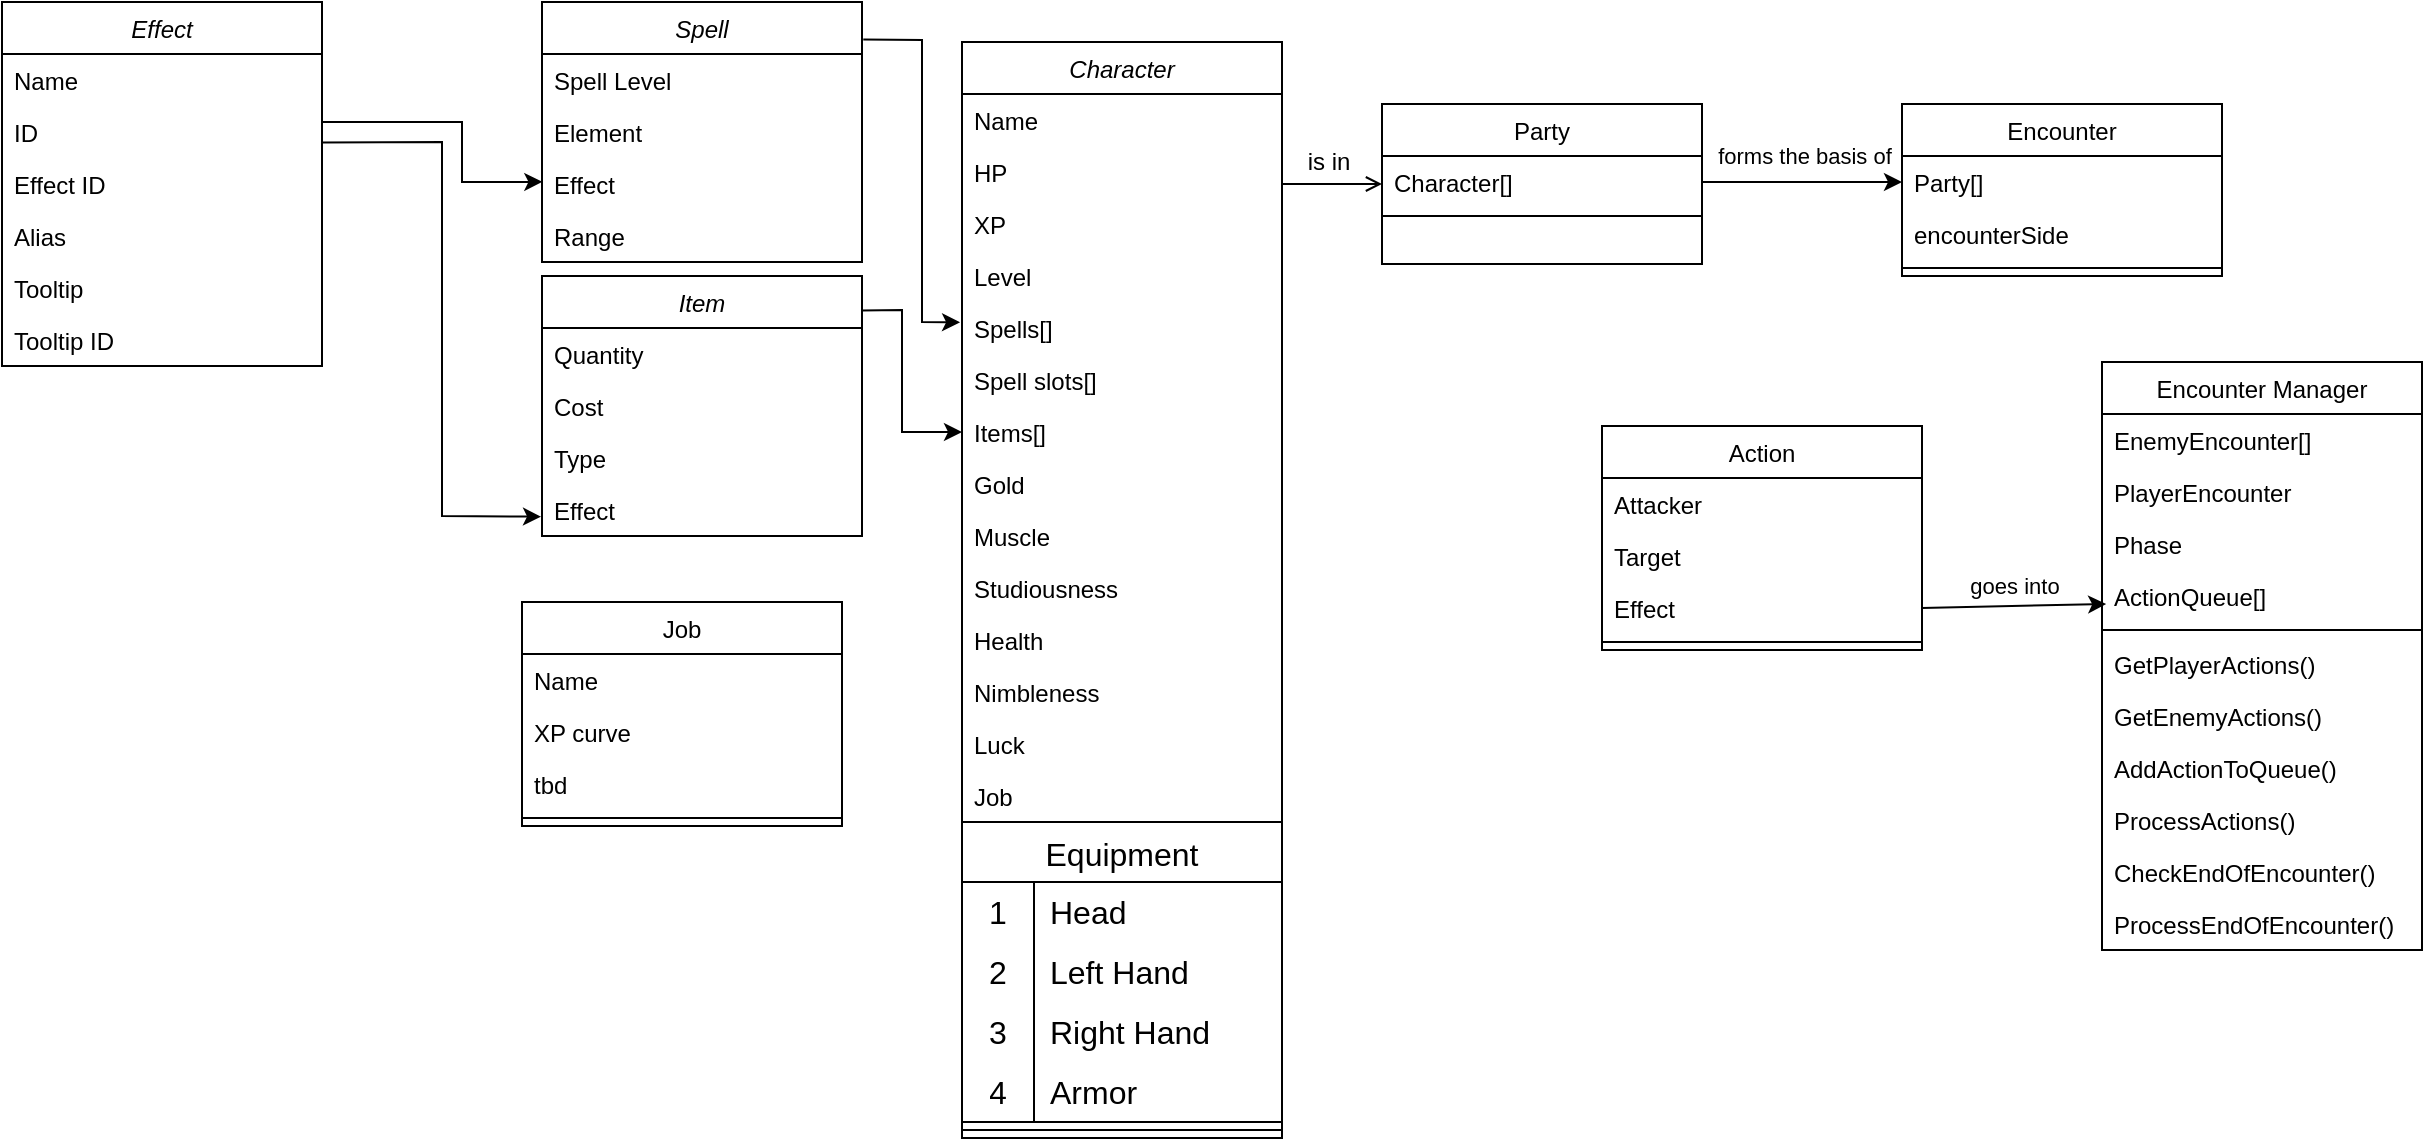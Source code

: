 <mxfile version="23.0.2" type="github">
  <diagram id="C5RBs43oDa-KdzZeNtuy" name="Page-1">
    <mxGraphModel dx="1434" dy="747" grid="1" gridSize="10" guides="1" tooltips="1" connect="1" arrows="1" fold="1" page="1" pageScale="1" pageWidth="1169" pageHeight="827" math="0" shadow="0">
      <root>
        <mxCell id="WIyWlLk6GJQsqaUBKTNV-0" />
        <mxCell id="WIyWlLk6GJQsqaUBKTNV-1" parent="WIyWlLk6GJQsqaUBKTNV-0" />
        <mxCell id="zkfFHV4jXpPFQw0GAbJ--0" value="Character" style="swimlane;fontStyle=2;align=center;verticalAlign=top;childLayout=stackLayout;horizontal=1;startSize=26;horizontalStack=0;resizeParent=1;resizeLast=0;collapsible=1;marginBottom=0;rounded=0;shadow=0;strokeWidth=1;" parent="WIyWlLk6GJQsqaUBKTNV-1" vertex="1">
          <mxGeometry x="570" y="60" width="160" height="548" as="geometry">
            <mxRectangle x="230" y="140" width="160" height="26" as="alternateBounds" />
          </mxGeometry>
        </mxCell>
        <mxCell id="zkfFHV4jXpPFQw0GAbJ--1" value="Name" style="text;align=left;verticalAlign=top;spacingLeft=4;spacingRight=4;overflow=hidden;rotatable=0;points=[[0,0.5],[1,0.5]];portConstraint=eastwest;" parent="zkfFHV4jXpPFQw0GAbJ--0" vertex="1">
          <mxGeometry y="26" width="160" height="26" as="geometry" />
        </mxCell>
        <mxCell id="zkfFHV4jXpPFQw0GAbJ--3" value="HP" style="text;align=left;verticalAlign=top;spacingLeft=4;spacingRight=4;overflow=hidden;rotatable=0;points=[[0,0.5],[1,0.5]];portConstraint=eastwest;rounded=0;shadow=0;html=0;" parent="zkfFHV4jXpPFQw0GAbJ--0" vertex="1">
          <mxGeometry y="52" width="160" height="26" as="geometry" />
        </mxCell>
        <mxCell id="s6peUfzYlRtZKPLBhTE2-12" value="XP" style="text;align=left;verticalAlign=top;spacingLeft=4;spacingRight=4;overflow=hidden;rotatable=0;points=[[0,0.5],[1,0.5]];portConstraint=eastwest;rounded=0;shadow=0;html=0;" parent="zkfFHV4jXpPFQw0GAbJ--0" vertex="1">
          <mxGeometry y="78" width="160" height="26" as="geometry" />
        </mxCell>
        <mxCell id="s6peUfzYlRtZKPLBhTE2-13" value="Level&#xa;" style="text;align=left;verticalAlign=top;spacingLeft=4;spacingRight=4;overflow=hidden;rotatable=0;points=[[0,0.5],[1,0.5]];portConstraint=eastwest;rounded=0;shadow=0;html=0;" parent="zkfFHV4jXpPFQw0GAbJ--0" vertex="1">
          <mxGeometry y="104" width="160" height="26" as="geometry" />
        </mxCell>
        <mxCell id="s6peUfzYlRtZKPLBhTE2-15" value="Spells[]" style="text;align=left;verticalAlign=top;spacingLeft=4;spacingRight=4;overflow=hidden;rotatable=0;points=[[0,0.5],[1,0.5]];portConstraint=eastwest;rounded=0;shadow=0;html=0;" parent="zkfFHV4jXpPFQw0GAbJ--0" vertex="1">
          <mxGeometry y="130" width="160" height="26" as="geometry" />
        </mxCell>
        <mxCell id="s6peUfzYlRtZKPLBhTE2-16" value="Spell slots[]" style="text;align=left;verticalAlign=top;spacingLeft=4;spacingRight=4;overflow=hidden;rotatable=0;points=[[0,0.5],[1,0.5]];portConstraint=eastwest;rounded=0;shadow=0;html=0;" parent="zkfFHV4jXpPFQw0GAbJ--0" vertex="1">
          <mxGeometry y="156" width="160" height="26" as="geometry" />
        </mxCell>
        <mxCell id="s6peUfzYlRtZKPLBhTE2-1" value="Items[]" style="text;align=left;verticalAlign=top;spacingLeft=4;spacingRight=4;overflow=hidden;rotatable=0;points=[[0,0.5],[1,0.5]];portConstraint=eastwest;rounded=0;shadow=0;html=0;" parent="zkfFHV4jXpPFQw0GAbJ--0" vertex="1">
          <mxGeometry y="182" width="160" height="26" as="geometry" />
        </mxCell>
        <mxCell id="vb6jrs5IUjTv4NliVe9F-82" value="Gold" style="text;align=left;verticalAlign=top;spacingLeft=4;spacingRight=4;overflow=hidden;rotatable=0;points=[[0,0.5],[1,0.5]];portConstraint=eastwest;rounded=0;shadow=0;html=0;" vertex="1" parent="zkfFHV4jXpPFQw0GAbJ--0">
          <mxGeometry y="208" width="160" height="26" as="geometry" />
        </mxCell>
        <mxCell id="s6peUfzYlRtZKPLBhTE2-17" value="Muscle" style="text;align=left;verticalAlign=top;spacingLeft=4;spacingRight=4;overflow=hidden;rotatable=0;points=[[0,0.5],[1,0.5]];portConstraint=eastwest;rounded=0;shadow=0;html=0;" parent="zkfFHV4jXpPFQw0GAbJ--0" vertex="1">
          <mxGeometry y="234" width="160" height="26" as="geometry" />
        </mxCell>
        <mxCell id="s6peUfzYlRtZKPLBhTE2-18" value="Studiousness" style="text;align=left;verticalAlign=top;spacingLeft=4;spacingRight=4;overflow=hidden;rotatable=0;points=[[0,0.5],[1,0.5]];portConstraint=eastwest;rounded=0;shadow=0;html=0;" parent="zkfFHV4jXpPFQw0GAbJ--0" vertex="1">
          <mxGeometry y="260" width="160" height="26" as="geometry" />
        </mxCell>
        <mxCell id="s6peUfzYlRtZKPLBhTE2-19" value="Health" style="text;align=left;verticalAlign=top;spacingLeft=4;spacingRight=4;overflow=hidden;rotatable=0;points=[[0,0.5],[1,0.5]];portConstraint=eastwest;rounded=0;shadow=0;html=0;" parent="zkfFHV4jXpPFQw0GAbJ--0" vertex="1">
          <mxGeometry y="286" width="160" height="26" as="geometry" />
        </mxCell>
        <mxCell id="vb6jrs5IUjTv4NliVe9F-0" value="Nimbleness" style="text;align=left;verticalAlign=top;spacingLeft=4;spacingRight=4;overflow=hidden;rotatable=0;points=[[0,0.5],[1,0.5]];portConstraint=eastwest;rounded=0;shadow=0;html=0;" vertex="1" parent="zkfFHV4jXpPFQw0GAbJ--0">
          <mxGeometry y="312" width="160" height="26" as="geometry" />
        </mxCell>
        <mxCell id="vb6jrs5IUjTv4NliVe9F-84" value="Luck" style="text;align=left;verticalAlign=top;spacingLeft=4;spacingRight=4;overflow=hidden;rotatable=0;points=[[0,0.5],[1,0.5]];portConstraint=eastwest;rounded=0;shadow=0;html=0;" vertex="1" parent="zkfFHV4jXpPFQw0GAbJ--0">
          <mxGeometry y="338" width="160" height="26" as="geometry" />
        </mxCell>
        <mxCell id="vb6jrs5IUjTv4NliVe9F-85" value="Job" style="text;align=left;verticalAlign=top;spacingLeft=4;spacingRight=4;overflow=hidden;rotatable=0;points=[[0,0.5],[1,0.5]];portConstraint=eastwest;rounded=0;shadow=0;html=0;" vertex="1" parent="zkfFHV4jXpPFQw0GAbJ--0">
          <mxGeometry y="364" width="160" height="26" as="geometry" />
        </mxCell>
        <mxCell id="vb6jrs5IUjTv4NliVe9F-31" value="Equipment" style="shape=table;startSize=30;container=1;collapsible=0;childLayout=tableLayout;fixedRows=1;rowLines=0;fontStyle=0;strokeColor=default;fontSize=16;" vertex="1" parent="zkfFHV4jXpPFQw0GAbJ--0">
          <mxGeometry y="390" width="160" height="150" as="geometry" />
        </mxCell>
        <mxCell id="vb6jrs5IUjTv4NliVe9F-32" value="" style="shape=tableRow;horizontal=0;startSize=0;swimlaneHead=0;swimlaneBody=0;top=0;left=0;bottom=0;right=0;collapsible=0;dropTarget=0;fillColor=none;points=[[0,0.5],[1,0.5]];portConstraint=eastwest;strokeColor=inherit;fontSize=16;" vertex="1" parent="vb6jrs5IUjTv4NliVe9F-31">
          <mxGeometry y="30" width="160" height="30" as="geometry" />
        </mxCell>
        <mxCell id="vb6jrs5IUjTv4NliVe9F-33" value="1" style="shape=partialRectangle;html=1;whiteSpace=wrap;connectable=0;fillColor=none;top=0;left=0;bottom=0;right=0;overflow=hidden;pointerEvents=1;strokeColor=inherit;fontSize=16;" vertex="1" parent="vb6jrs5IUjTv4NliVe9F-32">
          <mxGeometry width="36" height="30" as="geometry">
            <mxRectangle width="36" height="30" as="alternateBounds" />
          </mxGeometry>
        </mxCell>
        <mxCell id="vb6jrs5IUjTv4NliVe9F-34" value="Head" style="shape=partialRectangle;html=1;whiteSpace=wrap;connectable=0;fillColor=none;top=0;left=0;bottom=0;right=0;align=left;spacingLeft=6;overflow=hidden;strokeColor=inherit;fontSize=16;" vertex="1" parent="vb6jrs5IUjTv4NliVe9F-32">
          <mxGeometry x="36" width="124" height="30" as="geometry">
            <mxRectangle width="124" height="30" as="alternateBounds" />
          </mxGeometry>
        </mxCell>
        <mxCell id="vb6jrs5IUjTv4NliVe9F-35" value="" style="shape=tableRow;horizontal=0;startSize=0;swimlaneHead=0;swimlaneBody=0;top=0;left=0;bottom=0;right=0;collapsible=0;dropTarget=0;fillColor=none;points=[[0,0.5],[1,0.5]];portConstraint=eastwest;strokeColor=inherit;fontSize=16;" vertex="1" parent="vb6jrs5IUjTv4NliVe9F-31">
          <mxGeometry y="60" width="160" height="30" as="geometry" />
        </mxCell>
        <mxCell id="vb6jrs5IUjTv4NliVe9F-36" value="2" style="shape=partialRectangle;html=1;whiteSpace=wrap;connectable=0;fillColor=none;top=0;left=0;bottom=0;right=0;overflow=hidden;strokeColor=inherit;fontSize=16;" vertex="1" parent="vb6jrs5IUjTv4NliVe9F-35">
          <mxGeometry width="36" height="30" as="geometry">
            <mxRectangle width="36" height="30" as="alternateBounds" />
          </mxGeometry>
        </mxCell>
        <mxCell id="vb6jrs5IUjTv4NliVe9F-37" value="Left Hand" style="shape=partialRectangle;html=1;whiteSpace=wrap;connectable=0;fillColor=none;top=0;left=0;bottom=0;right=0;align=left;spacingLeft=6;overflow=hidden;strokeColor=inherit;fontSize=16;" vertex="1" parent="vb6jrs5IUjTv4NliVe9F-35">
          <mxGeometry x="36" width="124" height="30" as="geometry">
            <mxRectangle width="124" height="30" as="alternateBounds" />
          </mxGeometry>
        </mxCell>
        <mxCell id="vb6jrs5IUjTv4NliVe9F-38" value="" style="shape=tableRow;horizontal=0;startSize=0;swimlaneHead=0;swimlaneBody=0;top=0;left=0;bottom=0;right=0;collapsible=0;dropTarget=0;fillColor=none;points=[[0,0.5],[1,0.5]];portConstraint=eastwest;strokeColor=inherit;fontSize=16;" vertex="1" parent="vb6jrs5IUjTv4NliVe9F-31">
          <mxGeometry y="90" width="160" height="30" as="geometry" />
        </mxCell>
        <mxCell id="vb6jrs5IUjTv4NliVe9F-39" value="3" style="shape=partialRectangle;html=1;whiteSpace=wrap;connectable=0;fillColor=none;top=0;left=0;bottom=0;right=0;overflow=hidden;strokeColor=inherit;fontSize=16;" vertex="1" parent="vb6jrs5IUjTv4NliVe9F-38">
          <mxGeometry width="36" height="30" as="geometry">
            <mxRectangle width="36" height="30" as="alternateBounds" />
          </mxGeometry>
        </mxCell>
        <mxCell id="vb6jrs5IUjTv4NliVe9F-40" value="Right Hand" style="shape=partialRectangle;html=1;whiteSpace=wrap;connectable=0;fillColor=none;top=0;left=0;bottom=0;right=0;align=left;spacingLeft=6;overflow=hidden;strokeColor=inherit;fontSize=16;" vertex="1" parent="vb6jrs5IUjTv4NliVe9F-38">
          <mxGeometry x="36" width="124" height="30" as="geometry">
            <mxRectangle width="124" height="30" as="alternateBounds" />
          </mxGeometry>
        </mxCell>
        <mxCell id="vb6jrs5IUjTv4NliVe9F-41" value="" style="shape=tableRow;horizontal=0;startSize=0;swimlaneHead=0;swimlaneBody=0;top=0;left=0;bottom=0;right=0;collapsible=0;dropTarget=0;fillColor=none;points=[[0,0.5],[1,0.5]];portConstraint=eastwest;strokeColor=inherit;fontSize=16;" vertex="1" parent="vb6jrs5IUjTv4NliVe9F-31">
          <mxGeometry y="120" width="160" height="30" as="geometry" />
        </mxCell>
        <mxCell id="vb6jrs5IUjTv4NliVe9F-42" value="4" style="shape=partialRectangle;html=1;whiteSpace=wrap;connectable=0;fillColor=none;top=0;left=0;bottom=0;right=0;overflow=hidden;strokeColor=inherit;fontSize=16;" vertex="1" parent="vb6jrs5IUjTv4NliVe9F-41">
          <mxGeometry width="36" height="30" as="geometry">
            <mxRectangle width="36" height="30" as="alternateBounds" />
          </mxGeometry>
        </mxCell>
        <mxCell id="vb6jrs5IUjTv4NliVe9F-43" value="&lt;div&gt;Armor&lt;/div&gt;" style="shape=partialRectangle;html=1;whiteSpace=wrap;connectable=0;fillColor=none;top=0;left=0;bottom=0;right=0;align=left;spacingLeft=6;overflow=hidden;strokeColor=inherit;fontSize=16;" vertex="1" parent="vb6jrs5IUjTv4NliVe9F-41">
          <mxGeometry x="36" width="124" height="30" as="geometry">
            <mxRectangle width="124" height="30" as="alternateBounds" />
          </mxGeometry>
        </mxCell>
        <mxCell id="zkfFHV4jXpPFQw0GAbJ--4" value="" style="line;html=1;strokeWidth=1;align=left;verticalAlign=middle;spacingTop=-1;spacingLeft=3;spacingRight=3;rotatable=0;labelPosition=right;points=[];portConstraint=eastwest;" parent="zkfFHV4jXpPFQw0GAbJ--0" vertex="1">
          <mxGeometry y="540" width="160" height="8" as="geometry" />
        </mxCell>
        <mxCell id="zkfFHV4jXpPFQw0GAbJ--17" value="Party" style="swimlane;fontStyle=0;align=center;verticalAlign=top;childLayout=stackLayout;horizontal=1;startSize=26;horizontalStack=0;resizeParent=1;resizeLast=0;collapsible=1;marginBottom=0;rounded=0;shadow=0;strokeWidth=1;" parent="WIyWlLk6GJQsqaUBKTNV-1" vertex="1">
          <mxGeometry x="780" y="91" width="160" height="80" as="geometry">
            <mxRectangle x="550" y="140" width="160" height="26" as="alternateBounds" />
          </mxGeometry>
        </mxCell>
        <mxCell id="zkfFHV4jXpPFQw0GAbJ--18" value="Character[]" style="text;align=left;verticalAlign=top;spacingLeft=4;spacingRight=4;overflow=hidden;rotatable=0;points=[[0,0.5],[1,0.5]];portConstraint=eastwest;" parent="zkfFHV4jXpPFQw0GAbJ--17" vertex="1">
          <mxGeometry y="26" width="160" height="26" as="geometry" />
        </mxCell>
        <mxCell id="zkfFHV4jXpPFQw0GAbJ--23" value="" style="line;html=1;strokeWidth=1;align=left;verticalAlign=middle;spacingTop=-1;spacingLeft=3;spacingRight=3;rotatable=0;labelPosition=right;points=[];portConstraint=eastwest;" parent="zkfFHV4jXpPFQw0GAbJ--17" vertex="1">
          <mxGeometry y="52" width="160" height="8" as="geometry" />
        </mxCell>
        <mxCell id="zkfFHV4jXpPFQw0GAbJ--26" value="" style="endArrow=open;shadow=0;strokeWidth=1;rounded=0;endFill=1;edgeStyle=elbowEdgeStyle;elbow=vertical;" parent="WIyWlLk6GJQsqaUBKTNV-1" source="zkfFHV4jXpPFQw0GAbJ--0" target="zkfFHV4jXpPFQw0GAbJ--17" edge="1">
          <mxGeometry x="0.5" y="41" relative="1" as="geometry">
            <mxPoint x="380" y="192" as="sourcePoint" />
            <mxPoint x="540" y="192" as="targetPoint" />
            <mxPoint x="-40" y="32" as="offset" />
          </mxGeometry>
        </mxCell>
        <mxCell id="zkfFHV4jXpPFQw0GAbJ--29" value="is in" style="text;html=1;resizable=0;points=[];;align=center;verticalAlign=middle;labelBackgroundColor=none;rounded=0;shadow=0;strokeWidth=1;fontSize=12;" parent="zkfFHV4jXpPFQw0GAbJ--26" vertex="1" connectable="0">
          <mxGeometry x="0.5" y="49" relative="1" as="geometry">
            <mxPoint x="-15" y="38" as="offset" />
          </mxGeometry>
        </mxCell>
        <mxCell id="s6peUfzYlRtZKPLBhTE2-2" value="Item" style="swimlane;fontStyle=2;align=center;verticalAlign=top;childLayout=stackLayout;horizontal=1;startSize=26;horizontalStack=0;resizeParent=1;resizeLast=0;collapsible=1;marginBottom=0;rounded=0;shadow=0;strokeWidth=1;" parent="WIyWlLk6GJQsqaUBKTNV-1" vertex="1">
          <mxGeometry x="360" y="177" width="160" height="130" as="geometry">
            <mxRectangle x="230" y="140" width="160" height="26" as="alternateBounds" />
          </mxGeometry>
        </mxCell>
        <mxCell id="s6peUfzYlRtZKPLBhTE2-11" value="Quantity" style="text;align=left;verticalAlign=top;spacingLeft=4;spacingRight=4;overflow=hidden;rotatable=0;points=[[0,0.5],[1,0.5]];portConstraint=eastwest;rounded=0;shadow=0;html=0;" parent="s6peUfzYlRtZKPLBhTE2-2" vertex="1">
          <mxGeometry y="26" width="160" height="26" as="geometry" />
        </mxCell>
        <mxCell id="vb6jrs5IUjTv4NliVe9F-3" value="Cost" style="text;align=left;verticalAlign=top;spacingLeft=4;spacingRight=4;overflow=hidden;rotatable=0;points=[[0,0.5],[1,0.5]];portConstraint=eastwest;rounded=0;shadow=0;html=0;" vertex="1" parent="s6peUfzYlRtZKPLBhTE2-2">
          <mxGeometry y="52" width="160" height="26" as="geometry" />
        </mxCell>
        <mxCell id="vb6jrs5IUjTv4NliVe9F-4" value="Type" style="text;align=left;verticalAlign=top;spacingLeft=4;spacingRight=4;overflow=hidden;rotatable=0;points=[[0,0.5],[1,0.5]];portConstraint=eastwest;rounded=0;shadow=0;html=0;" vertex="1" parent="s6peUfzYlRtZKPLBhTE2-2">
          <mxGeometry y="78" width="160" height="26" as="geometry" />
        </mxCell>
        <mxCell id="vb6jrs5IUjTv4NliVe9F-46" value="Effect" style="text;align=left;verticalAlign=top;spacingLeft=4;spacingRight=4;overflow=hidden;rotatable=0;points=[[0,0.5],[1,0.5]];portConstraint=eastwest;rounded=0;shadow=0;html=0;" vertex="1" parent="s6peUfzYlRtZKPLBhTE2-2">
          <mxGeometry y="104" width="160" height="26" as="geometry" />
        </mxCell>
        <mxCell id="s6peUfzYlRtZKPLBhTE2-20" value="Encounter" style="swimlane;fontStyle=0;align=center;verticalAlign=top;childLayout=stackLayout;horizontal=1;startSize=26;horizontalStack=0;resizeParent=1;resizeLast=0;collapsible=1;marginBottom=0;rounded=0;shadow=0;strokeWidth=1;" parent="WIyWlLk6GJQsqaUBKTNV-1" vertex="1">
          <mxGeometry x="1040" y="91" width="160" height="86" as="geometry">
            <mxRectangle x="550" y="140" width="160" height="26" as="alternateBounds" />
          </mxGeometry>
        </mxCell>
        <mxCell id="s6peUfzYlRtZKPLBhTE2-21" value="Party[]" style="text;align=left;verticalAlign=top;spacingLeft=4;spacingRight=4;overflow=hidden;rotatable=0;points=[[0,0.5],[1,0.5]];portConstraint=eastwest;" parent="s6peUfzYlRtZKPLBhTE2-20" vertex="1">
          <mxGeometry y="26" width="160" height="26" as="geometry" />
        </mxCell>
        <mxCell id="s6peUfzYlRtZKPLBhTE2-30" value="encounterSide" style="text;align=left;verticalAlign=top;spacingLeft=4;spacingRight=4;overflow=hidden;rotatable=0;points=[[0,0.5],[1,0.5]];portConstraint=eastwest;" parent="s6peUfzYlRtZKPLBhTE2-20" vertex="1">
          <mxGeometry y="52" width="160" height="26" as="geometry" />
        </mxCell>
        <mxCell id="s6peUfzYlRtZKPLBhTE2-22" value="" style="line;html=1;strokeWidth=1;align=left;verticalAlign=middle;spacingTop=-1;spacingLeft=3;spacingRight=3;rotatable=0;labelPosition=right;points=[];portConstraint=eastwest;" parent="s6peUfzYlRtZKPLBhTE2-20" vertex="1">
          <mxGeometry y="78" width="160" height="8" as="geometry" />
        </mxCell>
        <mxCell id="s6peUfzYlRtZKPLBhTE2-28" value="" style="endArrow=classic;html=1;rounded=0;entryX=0;entryY=0.5;entryDx=0;entryDy=0;exitX=1;exitY=0.5;exitDx=0;exitDy=0;" parent="WIyWlLk6GJQsqaUBKTNV-1" target="s6peUfzYlRtZKPLBhTE2-21" edge="1" source="zkfFHV4jXpPFQw0GAbJ--18">
          <mxGeometry relative="1" as="geometry">
            <mxPoint x="650" y="160" as="sourcePoint" />
            <mxPoint x="750" y="160" as="targetPoint" />
            <Array as="points" />
          </mxGeometry>
        </mxCell>
        <mxCell id="s6peUfzYlRtZKPLBhTE2-29" value="forms the basis of" style="edgeLabel;resizable=0;html=1;align=center;verticalAlign=middle;" parent="s6peUfzYlRtZKPLBhTE2-28" connectable="0" vertex="1">
          <mxGeometry relative="1" as="geometry">
            <mxPoint x="1" y="-13" as="offset" />
          </mxGeometry>
        </mxCell>
        <mxCell id="vb6jrs5IUjTv4NliVe9F-1" value="" style="endArrow=classic;html=1;rounded=0;entryX=0;entryY=0.5;entryDx=0;entryDy=0;exitX=0.998;exitY=0.133;exitDx=0;exitDy=0;exitPerimeter=0;" edge="1" parent="WIyWlLk6GJQsqaUBKTNV-1" source="s6peUfzYlRtZKPLBhTE2-2" target="s6peUfzYlRtZKPLBhTE2-1">
          <mxGeometry width="50" height="50" relative="1" as="geometry">
            <mxPoint x="530.32" y="254.996" as="sourcePoint" />
            <mxPoint x="190" y="220" as="targetPoint" />
            <Array as="points">
              <mxPoint x="540" y="194" />
              <mxPoint x="540" y="255" />
            </Array>
          </mxGeometry>
        </mxCell>
        <mxCell id="vb6jrs5IUjTv4NliVe9F-5" value="Spell" style="swimlane;fontStyle=2;align=center;verticalAlign=top;childLayout=stackLayout;horizontal=1;startSize=26;horizontalStack=0;resizeParent=1;resizeLast=0;collapsible=1;marginBottom=0;rounded=0;shadow=0;strokeWidth=1;" vertex="1" parent="WIyWlLk6GJQsqaUBKTNV-1">
          <mxGeometry x="360" y="40" width="160" height="130" as="geometry">
            <mxRectangle x="230" y="140" width="160" height="26" as="alternateBounds" />
          </mxGeometry>
        </mxCell>
        <mxCell id="vb6jrs5IUjTv4NliVe9F-10" value="Spell Level" style="text;align=left;verticalAlign=top;spacingLeft=4;spacingRight=4;overflow=hidden;rotatable=0;points=[[0,0.5],[1,0.5]];portConstraint=eastwest;rounded=0;shadow=0;html=0;" vertex="1" parent="vb6jrs5IUjTv4NliVe9F-5">
          <mxGeometry y="26" width="160" height="26" as="geometry" />
        </mxCell>
        <mxCell id="vb6jrs5IUjTv4NliVe9F-11" value="Element" style="text;align=left;verticalAlign=top;spacingLeft=4;spacingRight=4;overflow=hidden;rotatable=0;points=[[0,0.5],[1,0.5]];portConstraint=eastwest;rounded=0;shadow=0;html=0;" vertex="1" parent="vb6jrs5IUjTv4NliVe9F-5">
          <mxGeometry y="52" width="160" height="26" as="geometry" />
        </mxCell>
        <mxCell id="vb6jrs5IUjTv4NliVe9F-47" value="Effect" style="text;align=left;verticalAlign=top;spacingLeft=4;spacingRight=4;overflow=hidden;rotatable=0;points=[[0,0.5],[1,0.5]];portConstraint=eastwest;rounded=0;shadow=0;html=0;" vertex="1" parent="vb6jrs5IUjTv4NliVe9F-5">
          <mxGeometry y="78" width="160" height="26" as="geometry" />
        </mxCell>
        <mxCell id="vb6jrs5IUjTv4NliVe9F-96" value="Range" style="text;align=left;verticalAlign=top;spacingLeft=4;spacingRight=4;overflow=hidden;rotatable=0;points=[[0,0.5],[1,0.5]];portConstraint=eastwest;rounded=0;shadow=0;html=0;" vertex="1" parent="vb6jrs5IUjTv4NliVe9F-5">
          <mxGeometry y="104" width="160" height="26" as="geometry" />
        </mxCell>
        <mxCell id="vb6jrs5IUjTv4NliVe9F-12" value="Effect" style="swimlane;fontStyle=2;align=center;verticalAlign=top;childLayout=stackLayout;horizontal=1;startSize=26;horizontalStack=0;resizeParent=1;resizeLast=0;collapsible=1;marginBottom=0;rounded=0;shadow=0;strokeWidth=1;" vertex="1" parent="WIyWlLk6GJQsqaUBKTNV-1">
          <mxGeometry x="90" y="40" width="160" height="182" as="geometry">
            <mxRectangle x="230" y="140" width="160" height="26" as="alternateBounds" />
          </mxGeometry>
        </mxCell>
        <mxCell id="vb6jrs5IUjTv4NliVe9F-13" value="Name" style="text;align=left;verticalAlign=top;spacingLeft=4;spacingRight=4;overflow=hidden;rotatable=0;points=[[0,0.5],[1,0.5]];portConstraint=eastwest;" vertex="1" parent="vb6jrs5IUjTv4NliVe9F-12">
          <mxGeometry y="26" width="160" height="26" as="geometry" />
        </mxCell>
        <mxCell id="vb6jrs5IUjTv4NliVe9F-14" value="ID" style="text;align=left;verticalAlign=top;spacingLeft=4;spacingRight=4;overflow=hidden;rotatable=0;points=[[0,0.5],[1,0.5]];portConstraint=eastwest;rounded=0;shadow=0;html=0;" vertex="1" parent="vb6jrs5IUjTv4NliVe9F-12">
          <mxGeometry y="52" width="160" height="26" as="geometry" />
        </mxCell>
        <mxCell id="vb6jrs5IUjTv4NliVe9F-15" value="Effect ID" style="text;align=left;verticalAlign=top;spacingLeft=4;spacingRight=4;overflow=hidden;rotatable=0;points=[[0,0.5],[1,0.5]];portConstraint=eastwest;rounded=0;shadow=0;html=0;" vertex="1" parent="vb6jrs5IUjTv4NliVe9F-12">
          <mxGeometry y="78" width="160" height="26" as="geometry" />
        </mxCell>
        <mxCell id="vb6jrs5IUjTv4NliVe9F-93" value="Alias" style="text;align=left;verticalAlign=top;spacingLeft=4;spacingRight=4;overflow=hidden;rotatable=0;points=[[0,0.5],[1,0.5]];portConstraint=eastwest;rounded=0;shadow=0;html=0;" vertex="1" parent="vb6jrs5IUjTv4NliVe9F-12">
          <mxGeometry y="104" width="160" height="26" as="geometry" />
        </mxCell>
        <mxCell id="vb6jrs5IUjTv4NliVe9F-44" value="Tooltip" style="text;align=left;verticalAlign=top;spacingLeft=4;spacingRight=4;overflow=hidden;rotatable=0;points=[[0,0.5],[1,0.5]];portConstraint=eastwest;rounded=0;shadow=0;html=0;" vertex="1" parent="vb6jrs5IUjTv4NliVe9F-12">
          <mxGeometry y="130" width="160" height="26" as="geometry" />
        </mxCell>
        <mxCell id="vb6jrs5IUjTv4NliVe9F-94" value="Tooltip ID" style="text;align=left;verticalAlign=top;spacingLeft=4;spacingRight=4;overflow=hidden;rotatable=0;points=[[0,0.5],[1,0.5]];portConstraint=eastwest;rounded=0;shadow=0;html=0;" vertex="1" parent="vb6jrs5IUjTv4NliVe9F-12">
          <mxGeometry y="156" width="160" height="26" as="geometry" />
        </mxCell>
        <mxCell id="vb6jrs5IUjTv4NliVe9F-30" value="" style="endArrow=classic;html=1;rounded=0;exitX=1.004;exitY=0.144;exitDx=0;exitDy=0;exitPerimeter=0;entryX=-0.006;entryY=0.39;entryDx=0;entryDy=0;entryPerimeter=0;" edge="1" parent="WIyWlLk6GJQsqaUBKTNV-1" source="vb6jrs5IUjTv4NliVe9F-5" target="s6peUfzYlRtZKPLBhTE2-15">
          <mxGeometry width="50" height="50" relative="1" as="geometry">
            <mxPoint x="520" y="90" as="sourcePoint" />
            <mxPoint x="570" y="40" as="targetPoint" />
            <Array as="points">
              <mxPoint x="550" y="59" />
              <mxPoint x="550" y="200" />
            </Array>
          </mxGeometry>
        </mxCell>
        <mxCell id="vb6jrs5IUjTv4NliVe9F-54" value="" style="endArrow=classic;html=1;rounded=0;entryX=0.001;entryY=0.459;entryDx=0;entryDy=0;entryPerimeter=0;" edge="1" parent="WIyWlLk6GJQsqaUBKTNV-1" target="vb6jrs5IUjTv4NliVe9F-47">
          <mxGeometry relative="1" as="geometry">
            <mxPoint x="250" y="100" as="sourcePoint" />
            <mxPoint x="330" y="50" as="targetPoint" />
            <Array as="points">
              <mxPoint x="320" y="100" />
              <mxPoint x="320" y="130" />
            </Array>
          </mxGeometry>
        </mxCell>
        <mxCell id="vb6jrs5IUjTv4NliVe9F-56" value="" style="endArrow=classic;html=1;rounded=0;entryX=-0.003;entryY=0.628;entryDx=0;entryDy=0;entryPerimeter=0;exitX=1;exitY=0.703;exitDx=0;exitDy=0;exitPerimeter=0;" edge="1" parent="WIyWlLk6GJQsqaUBKTNV-1" source="vb6jrs5IUjTv4NliVe9F-14" target="vb6jrs5IUjTv4NliVe9F-46">
          <mxGeometry relative="1" as="geometry">
            <mxPoint x="270" y="60" as="sourcePoint" />
            <mxPoint x="350" y="50" as="targetPoint" />
            <Array as="points">
              <mxPoint x="310" y="110" />
              <mxPoint x="310" y="297" />
            </Array>
          </mxGeometry>
        </mxCell>
        <mxCell id="vb6jrs5IUjTv4NliVe9F-59" value="Encounter Manager" style="swimlane;fontStyle=0;align=center;verticalAlign=top;childLayout=stackLayout;horizontal=1;startSize=26;horizontalStack=0;resizeParent=1;resizeLast=0;collapsible=1;marginBottom=0;rounded=0;shadow=0;strokeWidth=1;" vertex="1" parent="WIyWlLk6GJQsqaUBKTNV-1">
          <mxGeometry x="1140" y="220" width="160" height="294" as="geometry">
            <mxRectangle x="550" y="140" width="160" height="26" as="alternateBounds" />
          </mxGeometry>
        </mxCell>
        <mxCell id="vb6jrs5IUjTv4NliVe9F-60" value="EnemyEncounter[]" style="text;align=left;verticalAlign=top;spacingLeft=4;spacingRight=4;overflow=hidden;rotatable=0;points=[[0,0.5],[1,0.5]];portConstraint=eastwest;" vertex="1" parent="vb6jrs5IUjTv4NliVe9F-59">
          <mxGeometry y="26" width="160" height="26" as="geometry" />
        </mxCell>
        <mxCell id="vb6jrs5IUjTv4NliVe9F-62" value="PlayerEncounter" style="text;align=left;verticalAlign=top;spacingLeft=4;spacingRight=4;overflow=hidden;rotatable=0;points=[[0,0.5],[1,0.5]];portConstraint=eastwest;" vertex="1" parent="vb6jrs5IUjTv4NliVe9F-59">
          <mxGeometry y="52" width="160" height="26" as="geometry" />
        </mxCell>
        <mxCell id="vb6jrs5IUjTv4NliVe9F-63" value="Phase" style="text;align=left;verticalAlign=top;spacingLeft=4;spacingRight=4;overflow=hidden;rotatable=0;points=[[0,0.5],[1,0.5]];portConstraint=eastwest;" vertex="1" parent="vb6jrs5IUjTv4NliVe9F-59">
          <mxGeometry y="78" width="160" height="26" as="geometry" />
        </mxCell>
        <mxCell id="vb6jrs5IUjTv4NliVe9F-64" value="ActionQueue[]" style="text;align=left;verticalAlign=top;spacingLeft=4;spacingRight=4;overflow=hidden;rotatable=0;points=[[0,0.5],[1,0.5]];portConstraint=eastwest;" vertex="1" parent="vb6jrs5IUjTv4NliVe9F-59">
          <mxGeometry y="104" width="160" height="26" as="geometry" />
        </mxCell>
        <mxCell id="vb6jrs5IUjTv4NliVe9F-61" value="" style="line;html=1;strokeWidth=1;align=left;verticalAlign=middle;spacingTop=-1;spacingLeft=3;spacingRight=3;rotatable=0;labelPosition=right;points=[];portConstraint=eastwest;" vertex="1" parent="vb6jrs5IUjTv4NliVe9F-59">
          <mxGeometry y="130" width="160" height="8" as="geometry" />
        </mxCell>
        <mxCell id="vb6jrs5IUjTv4NliVe9F-78" value="GetPlayerActions()" style="text;align=left;verticalAlign=top;spacingLeft=4;spacingRight=4;overflow=hidden;rotatable=0;points=[[0,0.5],[1,0.5]];portConstraint=eastwest;" vertex="1" parent="vb6jrs5IUjTv4NliVe9F-59">
          <mxGeometry y="138" width="160" height="26" as="geometry" />
        </mxCell>
        <mxCell id="vb6jrs5IUjTv4NliVe9F-79" value="GetEnemyActions()" style="text;align=left;verticalAlign=top;spacingLeft=4;spacingRight=4;overflow=hidden;rotatable=0;points=[[0,0.5],[1,0.5]];portConstraint=eastwest;" vertex="1" parent="vb6jrs5IUjTv4NliVe9F-59">
          <mxGeometry y="164" width="160" height="26" as="geometry" />
        </mxCell>
        <mxCell id="vb6jrs5IUjTv4NliVe9F-83" value="AddActionToQueue()" style="text;align=left;verticalAlign=top;spacingLeft=4;spacingRight=4;overflow=hidden;rotatable=0;points=[[0,0.5],[1,0.5]];portConstraint=eastwest;" vertex="1" parent="vb6jrs5IUjTv4NliVe9F-59">
          <mxGeometry y="190" width="160" height="26" as="geometry" />
        </mxCell>
        <mxCell id="vb6jrs5IUjTv4NliVe9F-65" value="ProcessActions()" style="text;align=left;verticalAlign=top;spacingLeft=4;spacingRight=4;overflow=hidden;rotatable=0;points=[[0,0.5],[1,0.5]];portConstraint=eastwest;" vertex="1" parent="vb6jrs5IUjTv4NliVe9F-59">
          <mxGeometry y="216" width="160" height="26" as="geometry" />
        </mxCell>
        <mxCell id="vb6jrs5IUjTv4NliVe9F-80" value="CheckEndOfEncounter()" style="text;align=left;verticalAlign=top;spacingLeft=4;spacingRight=4;overflow=hidden;rotatable=0;points=[[0,0.5],[1,0.5]];portConstraint=eastwest;" vertex="1" parent="vb6jrs5IUjTv4NliVe9F-59">
          <mxGeometry y="242" width="160" height="26" as="geometry" />
        </mxCell>
        <mxCell id="vb6jrs5IUjTv4NliVe9F-81" value="ProcessEndOfEncounter()" style="text;align=left;verticalAlign=top;spacingLeft=4;spacingRight=4;overflow=hidden;rotatable=0;points=[[0,0.5],[1,0.5]];portConstraint=eastwest;" vertex="1" parent="vb6jrs5IUjTv4NliVe9F-59">
          <mxGeometry y="268" width="160" height="26" as="geometry" />
        </mxCell>
        <mxCell id="vb6jrs5IUjTv4NliVe9F-66" value="Action" style="swimlane;fontStyle=0;align=center;verticalAlign=top;childLayout=stackLayout;horizontal=1;startSize=26;horizontalStack=0;resizeParent=1;resizeLast=0;collapsible=1;marginBottom=0;rounded=0;shadow=0;strokeWidth=1;" vertex="1" parent="WIyWlLk6GJQsqaUBKTNV-1">
          <mxGeometry x="890" y="252" width="160" height="112" as="geometry">
            <mxRectangle x="550" y="140" width="160" height="26" as="alternateBounds" />
          </mxGeometry>
        </mxCell>
        <mxCell id="vb6jrs5IUjTv4NliVe9F-74" value="Attacker" style="text;align=left;verticalAlign=top;spacingLeft=4;spacingRight=4;overflow=hidden;rotatable=0;points=[[0,0.5],[1,0.5]];portConstraint=eastwest;" vertex="1" parent="vb6jrs5IUjTv4NliVe9F-66">
          <mxGeometry y="26" width="160" height="26" as="geometry" />
        </mxCell>
        <mxCell id="vb6jrs5IUjTv4NliVe9F-70" value="Target" style="text;align=left;verticalAlign=top;spacingLeft=4;spacingRight=4;overflow=hidden;rotatable=0;points=[[0,0.5],[1,0.5]];portConstraint=eastwest;" vertex="1" parent="vb6jrs5IUjTv4NliVe9F-66">
          <mxGeometry y="52" width="160" height="26" as="geometry" />
        </mxCell>
        <mxCell id="vb6jrs5IUjTv4NliVe9F-73" value="Effect" style="text;align=left;verticalAlign=top;spacingLeft=4;spacingRight=4;overflow=hidden;rotatable=0;points=[[0,0.5],[1,0.5]];portConstraint=eastwest;" vertex="1" parent="vb6jrs5IUjTv4NliVe9F-66">
          <mxGeometry y="78" width="160" height="26" as="geometry" />
        </mxCell>
        <mxCell id="vb6jrs5IUjTv4NliVe9F-71" value="" style="line;html=1;strokeWidth=1;align=left;verticalAlign=middle;spacingTop=-1;spacingLeft=3;spacingRight=3;rotatable=0;labelPosition=right;points=[];portConstraint=eastwest;" vertex="1" parent="vb6jrs5IUjTv4NliVe9F-66">
          <mxGeometry y="104" width="160" height="8" as="geometry" />
        </mxCell>
        <mxCell id="vb6jrs5IUjTv4NliVe9F-75" value="" style="endArrow=classic;html=1;rounded=0;exitX=1;exitY=0.5;exitDx=0;exitDy=0;entryX=0.013;entryY=0.654;entryDx=0;entryDy=0;entryPerimeter=0;" edge="1" parent="WIyWlLk6GJQsqaUBKTNV-1" source="vb6jrs5IUjTv4NliVe9F-73" target="vb6jrs5IUjTv4NliVe9F-64">
          <mxGeometry relative="1" as="geometry">
            <mxPoint x="1020" y="330" as="sourcePoint" />
            <mxPoint x="1120" y="330" as="targetPoint" />
          </mxGeometry>
        </mxCell>
        <mxCell id="vb6jrs5IUjTv4NliVe9F-76" value="goes into" style="edgeLabel;resizable=0;html=1;align=center;verticalAlign=middle;" connectable="0" vertex="1" parent="vb6jrs5IUjTv4NliVe9F-75">
          <mxGeometry relative="1" as="geometry">
            <mxPoint y="-10" as="offset" />
          </mxGeometry>
        </mxCell>
        <mxCell id="vb6jrs5IUjTv4NliVe9F-86" value="Job" style="swimlane;fontStyle=0;align=center;verticalAlign=top;childLayout=stackLayout;horizontal=1;startSize=26;horizontalStack=0;resizeParent=1;resizeLast=0;collapsible=1;marginBottom=0;rounded=0;shadow=0;strokeWidth=1;" vertex="1" parent="WIyWlLk6GJQsqaUBKTNV-1">
          <mxGeometry x="350" y="340" width="160" height="112" as="geometry">
            <mxRectangle x="550" y="140" width="160" height="26" as="alternateBounds" />
          </mxGeometry>
        </mxCell>
        <mxCell id="vb6jrs5IUjTv4NliVe9F-89" value="Name" style="text;align=left;verticalAlign=top;spacingLeft=4;spacingRight=4;overflow=hidden;rotatable=0;points=[[0,0.5],[1,0.5]];portConstraint=eastwest;" vertex="1" parent="vb6jrs5IUjTv4NliVe9F-86">
          <mxGeometry y="26" width="160" height="26" as="geometry" />
        </mxCell>
        <mxCell id="vb6jrs5IUjTv4NliVe9F-91" value="XP curve" style="text;align=left;verticalAlign=top;spacingLeft=4;spacingRight=4;overflow=hidden;rotatable=0;points=[[0,0.5],[1,0.5]];portConstraint=eastwest;" vertex="1" parent="vb6jrs5IUjTv4NliVe9F-86">
          <mxGeometry y="52" width="160" height="26" as="geometry" />
        </mxCell>
        <mxCell id="vb6jrs5IUjTv4NliVe9F-92" value="tbd" style="text;align=left;verticalAlign=top;spacingLeft=4;spacingRight=4;overflow=hidden;rotatable=0;points=[[0,0.5],[1,0.5]];portConstraint=eastwest;" vertex="1" parent="vb6jrs5IUjTv4NliVe9F-86">
          <mxGeometry y="78" width="160" height="26" as="geometry" />
        </mxCell>
        <mxCell id="vb6jrs5IUjTv4NliVe9F-90" value="" style="line;html=1;strokeWidth=1;align=left;verticalAlign=middle;spacingTop=-1;spacingLeft=3;spacingRight=3;rotatable=0;labelPosition=right;points=[];portConstraint=eastwest;" vertex="1" parent="vb6jrs5IUjTv4NliVe9F-86">
          <mxGeometry y="104" width="160" height="8" as="geometry" />
        </mxCell>
      </root>
    </mxGraphModel>
  </diagram>
</mxfile>
